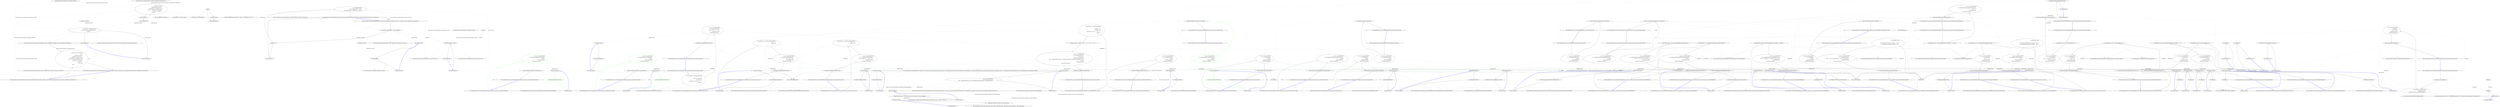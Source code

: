 digraph  {
n36 [label="System.Collections.Generic.IEnumerable<CommandLine.Core.Token>", span=""];
n37 [label="System.Func<string, CommandLine.Infrastructure.Maybe<CommandLine.Core.TypeDescriptor>>", span=""];
n38 [label="CommandLine.Core.Token", span=""];
n39 [label="CommandLine.Core.Token", span=""];
n40 [label="System.Collections.Generic.IEnumerable<CommandLine.Core.Token>", span=""];
n41 [label=nameIndex, span=""];
n0 [label="Entry CommandLine.Core.Sequence.Partition(System.Collections.Generic.IEnumerable<CommandLine.Core.Token>, System.Func<string, CommandLine.Infrastructure.Maybe<CommandLine.Core.TypeDescriptor>>)", span="11-11", cluster="CommandLine.Core.Sequence.Partition(System.Collections.Generic.IEnumerable<CommandLine.Core.Token>, System.Func<string, CommandLine.Infrastructure.Maybe<CommandLine.Core.TypeDescriptor>>)"];
n1 [label="return from tseq in tokens.Pairwise(\r\n                (f, s) =>\r\n                        f.IsName() && s.IsValue()\r\n                            ? typeLookup(f.Text).Return(info =>\r\n                                   info.TargetType == TargetType.Sequence\r\n                                        ? new[] { f }.Concat(tokens.OfSequence(f, info))\r\n                                        : new Token[] { }, new Token[] { })\r\n                            : new Token[] { })\r\n                   from t in tseq\r\n                   select t;", span="15-24", cluster="CommandLine.Core.Sequence.Partition(System.Collections.Generic.IEnumerable<CommandLine.Core.Token>, System.Func<string, CommandLine.Infrastructure.Maybe<CommandLine.Core.TypeDescriptor>>)"];
n5 [label="f.IsName() && s.IsValue()\r\n                            ? typeLookup(f.Text).Return(info =>\r\n                                   info.TargetType == TargetType.Sequence\r\n                                        ? new[] { f }.Concat(tokens.OfSequence(f, info))\r\n                                        : new Token[] { }, new Token[] { })\r\n                            : new Token[] { }", span="17-22", cluster="lambda expression"];
n12 [label="info.TargetType == TargetType.Sequence\r\n                                        ? new[] { f }.Concat(tokens.OfSequence(f, info))\r\n                                        : new Token[] { }", span="19-21", cluster="lambda expression"];
n2 [label="Exit CommandLine.Core.Sequence.Partition(System.Collections.Generic.IEnumerable<CommandLine.Core.Token>, System.Func<string, CommandLine.Infrastructure.Maybe<CommandLine.Core.TypeDescriptor>>)", span="11-11", cluster="CommandLine.Core.Sequence.Partition(System.Collections.Generic.IEnumerable<CommandLine.Core.Token>, System.Func<string, CommandLine.Infrastructure.Maybe<CommandLine.Core.TypeDescriptor>>)"];
n3 [label="Entry System.Collections.Generic.IEnumerable<TSource>.Pairwise<TSource, TResult>(System.Func<TSource, TSource, TResult>)", span="10-10", cluster="System.Collections.Generic.IEnumerable<TSource>.Pairwise<TSource, TResult>(System.Func<TSource, TSource, TResult>)"];
n4 [label="Entry lambda expression", span="16-22", cluster="lambda expression"];
n6 [label="Exit lambda expression", span="16-22", cluster="lambda expression"];
n7 [label="Entry CommandLine.Core.Token.IsName()", span="68-68", cluster="CommandLine.Core.Token.IsName()"];
n8 [label="Entry CommandLine.Core.Token.IsValue()", span="73-73", cluster="CommandLine.Core.Token.IsValue()"];
n9 [label="Entry System.Func<T, TResult>.Invoke(T)", span="0-0", cluster="System.Func<T, TResult>.Invoke(T)"];
n10 [label="Entry CommandLine.Infrastructure.Maybe<T1>.Return<T1, T2>(System.Func<T1, T2>, T2)", span="100-100", cluster="CommandLine.Infrastructure.Maybe<T1>.Return<T1, T2>(System.Func<T1, T2>, T2)"];
n11 [label="Entry lambda expression", span="18-21", cluster="lambda expression"];
n13 [label="Exit lambda expression", span="18-21", cluster="lambda expression"];
n14 [label="Entry System.Collections.Generic.IEnumerable<CommandLine.Core.Token>.OfSequence(CommandLine.Core.Token, CommandLine.Core.TypeDescriptor)", span="27-27", cluster="System.Collections.Generic.IEnumerable<CommandLine.Core.Token>.OfSequence(CommandLine.Core.Token, CommandLine.Core.TypeDescriptor)"];
n15 [label="Entry System.Collections.Generic.IEnumerable<TSource>.Concat<TSource>(System.Collections.Generic.IEnumerable<TSource>)", span="0-0", cluster="System.Collections.Generic.IEnumerable<TSource>.Concat<TSource>(System.Collections.Generic.IEnumerable<TSource>)"];
n16 [label="Entry CommandLine.Core.Sequence.OfSequence(System.Collections.Generic.IEnumerable<CommandLine.Core.Token>, CommandLine.Core.Token, CommandLine.Core.TypeDescriptor)", span="27-27", cluster="CommandLine.Core.Sequence.OfSequence(System.Collections.Generic.IEnumerable<CommandLine.Core.Token>, CommandLine.Core.Token, CommandLine.Core.TypeDescriptor)"];
n17 [label="var nameIndex = tokens.IndexOf(t => t.Equals(nameToken))", span="29-29", cluster="CommandLine.Core.Sequence.OfSequence(System.Collections.Generic.IEnumerable<CommandLine.Core.Token>, CommandLine.Core.Token, CommandLine.Core.TypeDescriptor)"];
n26 [label="t.Equals(nameToken)", span="29-29", cluster="lambda expression"];
n19 [label="return info.MaxItems.Return(\r\n                    n => tokens.Skip(nameIndex + 1).Take(n),\r\n                         tokens.Skip(nameIndex + 1).TakeWhile(v => v.IsValue()));", span="32-34", cluster="CommandLine.Core.Sequence.OfSequence(System.Collections.Generic.IEnumerable<CommandLine.Core.Token>, CommandLine.Core.Token, CommandLine.Core.TypeDescriptor)"];
n30 [label="tokens.Skip(nameIndex + 1).Take(n)", span="33-33", cluster="lambda expression"];
n18 [label="nameIndex >= 0", span="30-30", cluster="CommandLine.Core.Sequence.OfSequence(System.Collections.Generic.IEnumerable<CommandLine.Core.Token>, CommandLine.Core.Token, CommandLine.Core.TypeDescriptor)"];
n22 [label="Entry System.Collections.Generic.IEnumerable<TSource>.IndexOf<TSource>(System.Func<TSource, bool>)", span="36-36", cluster="System.Collections.Generic.IEnumerable<TSource>.IndexOf<TSource>(System.Func<TSource, bool>)"];
n25 [label="Entry lambda expression", span="29-29", cluster="lambda expression"];
n20 [label="return new Token[] { };", span="36-36", cluster="CommandLine.Core.Sequence.OfSequence(System.Collections.Generic.IEnumerable<CommandLine.Core.Token>, CommandLine.Core.Token, CommandLine.Core.TypeDescriptor)"];
n21 [label="Exit CommandLine.Core.Sequence.OfSequence(System.Collections.Generic.IEnumerable<CommandLine.Core.Token>, CommandLine.Core.Token, CommandLine.Core.TypeDescriptor)", span="27-27", cluster="CommandLine.Core.Sequence.OfSequence(System.Collections.Generic.IEnumerable<CommandLine.Core.Token>, CommandLine.Core.Token, CommandLine.Core.TypeDescriptor)"];
n23 [label="Entry System.Collections.Generic.IEnumerable<TSource>.Skip<TSource>(int)", span="0-0", cluster="System.Collections.Generic.IEnumerable<TSource>.Skip<TSource>(int)"];
n24 [label="Entry System.Collections.Generic.IEnumerable<TSource>.TakeWhile<TSource>(System.Func<TSource, bool>)", span="0-0", cluster="System.Collections.Generic.IEnumerable<TSource>.TakeWhile<TSource>(System.Func<TSource, bool>)"];
n29 [label="Entry lambda expression", span="33-33", cluster="lambda expression"];
n33 [label="Entry lambda expression", span="34-34", cluster="lambda expression"];
n27 [label="Exit lambda expression", span="29-29", cluster="lambda expression"];
n28 [label="Entry CommandLine.Core.Token.Equals(CommandLine.Core.Token)", span="55-55", cluster="CommandLine.Core.Token.Equals(CommandLine.Core.Token)"];
n31 [label="Exit lambda expression", span="33-33", cluster="lambda expression"];
n32 [label="Entry System.Collections.Generic.IEnumerable<TSource>.Take<TSource>(int)", span="0-0", cluster="System.Collections.Generic.IEnumerable<TSource>.Take<TSource>(int)"];
n34 [label="v.IsValue()", span="34-34", cluster="lambda expression"];
n35 [label="Exit lambda expression", span="34-34", cluster="lambda expression"];
d119 [label="var result = InstanceBuilder.Build(\r\n                () => new FakeOptionsWithSequenceWithoutRange(),\r\n                arguments,\r\n                StringComparer.Ordinal,\r\n                CultureInfo.InvariantCulture)", span="304-308", cluster="CommandLine.Tests.Unit.Core.InstanceBuilderTests.Parse_sequence_value_without_range_constraints(string[], long[])", color=green, community=0];
d118 [label="Entry CommandLine.Tests.Unit.Core.InstanceBuilderTests.Parse_sequence_value_without_range_constraints(string[], long[])", span="299-299", cluster="CommandLine.Tests.Unit.Core.InstanceBuilderTests.Parse_sequence_value_without_range_constraints(string[], long[])"];
d120 [label="expected.ShouldBeEquivalentTo(result.Value.LongSequence)", span="311-311", cluster="CommandLine.Tests.Unit.Core.InstanceBuilderTests.Parse_sequence_value_without_range_constraints(string[], long[])"];
d9 [label="Entry CommandLine.Core.InstanceBuilder.Build<T>(System.Func<T>, System.Collections.Generic.IEnumerable<string>, System.StringComparer, System.Globalization.CultureInfo)", span="12-12", cluster="CommandLine.Core.InstanceBuilder.Build<T>(System.Func<T>, System.Collections.Generic.IEnumerable<string>, System.StringComparer, System.Globalization.CultureInfo)"];
d122 [label="Entry lambda expression", span="305-305", cluster="lambda expression"];
d123 [label="new FakeOptionsWithSequenceWithoutRange()", span="305-305", cluster="lambda expression", color=green, community=0];
d124 [label="Exit lambda expression", span="305-305", cluster="lambda expression"];
d125 [label="Entry CommandLine.Tests.Fakes.FakeOptionsWithSequenceWithoutRange.FakeOptionsWithSequenceWithoutRange()", span="9-9", cluster="CommandLine.Tests.Fakes.FakeOptionsWithSequenceWithoutRange.FakeOptionsWithSequenceWithoutRange()"];
d127 [label="var result = InstanceBuilder.Build(\r\n                () => new FakeOptionsWithSequenceAndSeparator(),\r\n                arguments,\r\n                StringComparer.Ordinal,\r\n                CultureInfo.InvariantCulture)", span="323-327", cluster="CommandLine.Tests.Unit.Core.InstanceBuilderTests.Parse_long_sequence_with_separator(string[], long[])", color=green, community=0];
d126 [label="Entry CommandLine.Tests.Unit.Core.InstanceBuilderTests.Parse_long_sequence_with_separator(string[], long[])", span="318-318", cluster="CommandLine.Tests.Unit.Core.InstanceBuilderTests.Parse_long_sequence_with_separator(string[], long[])"];
d128 [label="expected.ShouldBeEquivalentTo(result.Value.LongSequence)", span="330-330", cluster="CommandLine.Tests.Unit.Core.InstanceBuilderTests.Parse_long_sequence_with_separator(string[], long[])"];
d130 [label="Entry lambda expression", span="324-324", cluster="lambda expression"];
d131 [label="new FakeOptionsWithSequenceAndSeparator()", span="324-324", cluster="lambda expression", color=green, community=0];
d132 [label="Exit lambda expression", span="324-324", cluster="lambda expression"];
d133 [label="Entry CommandLine.Tests.Fakes.FakeOptionsWithSequenceAndSeparator.FakeOptionsWithSequenceAndSeparator()", span="9-9", cluster="CommandLine.Tests.Fakes.FakeOptionsWithSequenceAndSeparator.FakeOptionsWithSequenceAndSeparator()"];
d135 [label="var result = InstanceBuilder.Build(\r\n                () => new FakeOptionsWithSequenceAndSeparator(),\r\n                arguments,\r\n                StringComparer.Ordinal,\r\n                CultureInfo.InvariantCulture)", span="343-347", cluster="CommandLine.Tests.Unit.Core.InstanceBuilderTests.Parse_string_sequence_with_separator(string[], string[])", color=green, community=0];
d134 [label="Entry CommandLine.Tests.Unit.Core.InstanceBuilderTests.Parse_string_sequence_with_separator(string[], string[])", span="338-338", cluster="CommandLine.Tests.Unit.Core.InstanceBuilderTests.Parse_string_sequence_with_separator(string[], string[])"];
d136 [label="expected.ShouldBeEquivalentTo(result.Value.StringSequence)", span="350-350", cluster="CommandLine.Tests.Unit.Core.InstanceBuilderTests.Parse_string_sequence_with_separator(string[], string[])"];
d138 [label="Entry lambda expression", span="344-344", cluster="lambda expression"];
d139 [label="new FakeOptionsWithSequenceAndSeparator()", span="344-344", cluster="lambda expression", color=green, community=0];
d140 [label="Exit lambda expression", span="344-344", cluster="lambda expression"];
d121 [label="Exit CommandLine.Tests.Unit.Core.InstanceBuilderTests.Parse_sequence_value_without_range_constraints(string[], long[])", span="299-299", cluster="CommandLine.Tests.Unit.Core.InstanceBuilderTests.Parse_sequence_value_without_range_constraints(string[], long[])"];
d104 [label="Entry Unk.ShouldBeEquivalentTo", span="", cluster="Unk.ShouldBeEquivalentTo"];
d3 [label="var result = InstanceBuilder.Build(\r\n                () => fakeOptions,\r\n                new[] { ''--help'' },\r\n                StringComparer.Ordinal,\r\n                CultureInfo.InvariantCulture)", span="24-28", cluster="CommandLine.Tests.Unit.Core.InstanceBuilderTests.Explicit_help_request_generates_help_requested_error()"];
d16 [label="var result = InstanceBuilder.Build(\r\n                () => new FakeOptions(),\r\n                arguments,\r\n                StringComparer.Ordinal,\r\n                CultureInfo.InvariantCulture)", span="45-49", cluster="CommandLine.Tests.Unit.Core.InstanceBuilderTests.Parse_negative_long_value(string[], long)"];
d24 [label="var result = InstanceBuilder.Build(\r\n                () => new FakeOptionsWithDouble(),\r\n                arguments,\r\n                StringComparer.Ordinal,\r\n                CultureInfo.InvariantCulture)", span="68-72", cluster="CommandLine.Tests.Unit.Core.InstanceBuilderTests.Parse_double_value(string[], double)"];
d32 [label="var result = InstanceBuilder.Build(\r\n                () => new FakeOptionsWithSequence(),\r\n                arguments,\r\n                StringComparer.Ordinal,\r\n                CultureInfo.InvariantCulture)", span="92-96", cluster="CommandLine.Tests.Unit.Core.InstanceBuilderTests.Parse_int_sequence(string[], int[])"];
d41 [label="var result = InstanceBuilder.Build(\r\n                () => new FakeOptions(),\r\n                arguments,\r\n                StringComparer.Ordinal,\r\n                CultureInfo.InvariantCulture)", span="114-118", cluster="CommandLine.Tests.Unit.Core.InstanceBuilderTests.Parse_int_sequence_with_range(string[], int[])"];
d48 [label="var result = InstanceBuilder.Build(\r\n                () => new FakeOptionsWithSequenceAndOnlyMinConstraint(),\r\n                arguments,\r\n                StringComparer.Ordinal,\r\n                CultureInfo.InvariantCulture)", span="137-141", cluster="CommandLine.Tests.Unit.Core.InstanceBuilderTests.Parse_string_sequence_with_only_min_constraint(string[], string[])"];
d56 [label="var result = InstanceBuilder.Build(\r\n                () => new FakeOptionsWithSequenceAndOnlyMaxConstraint(),\r\n                arguments,\r\n                StringComparer.Ordinal,\r\n                CultureInfo.InvariantCulture)", span="159-163", cluster="CommandLine.Tests.Unit.Core.InstanceBuilderTests.Parse_string_sequence_with_only_max_constraint(string[], string[])"];
d65 [label="var result = InstanceBuilder.Build(\r\n                () => new FakeOptionsWithSequenceAndOnlyMinConstraint(),\r\n                new[] { ''-s'' },\r\n                StringComparer.Ordinal,\r\n                CultureInfo.InvariantCulture)", span="178-182", cluster="CommandLine.Tests.Unit.Core.InstanceBuilderTests.Breaking_min_constraint_in_string_sequence_gererates_MissingValueOptionError()"];
d75 [label="var result = InstanceBuilder.Build(\r\n                () => new FakeOptionsWithSequenceAndOnlyMinConstraintAsValue(),\r\n                new string[] { },\r\n                StringComparer.Ordinal,\r\n                CultureInfo.InvariantCulture)", span="197-201", cluster="CommandLine.Tests.Unit.Core.InstanceBuilderTests.Breaking_min_constraint_in_string_sequence_as_value_gererates_SequenceOutOfRangeError()"];
d85 [label="var result = InstanceBuilder.Build(\r\n                () => new FakeOptionsWithSequenceAndOnlyMaxConstraint(),\r\n                new[] { ''--string-seq=one'', ''two'', ''three'', ''this-is-too-much'' },\r\n                StringComparer.Ordinal,\r\n                CultureInfo.InvariantCulture)", span="217-221", cluster="CommandLine.Tests.Unit.Core.InstanceBuilderTests.Breaking_max_constraint_in_string_sequence_gererates_SequenceOutOfRangeError()"];
d93 [label="var result = InstanceBuilder.Build(\r\n                () => new FakeOptionsWithSequenceAndOnlyMaxConstraintAsValue(),\r\n                new[] { ''one'', ''two'', ''three'', ''this-is-too-much'' },\r\n                StringComparer.Ordinal,\r\n                CultureInfo.InvariantCulture)", span="236-240", cluster="CommandLine.Tests.Unit.Core.InstanceBuilderTests.Breaking_max_constraint_in_string_sequence_as_value_gererates_SequenceOutOfRangeError()"];
d101 [label="var result = InstanceBuilder.Build(\r\n                () => new FakeOptionsWithEnum(),\r\n                arguments,\r\n                StringComparer.Ordinal,\r\n                CultureInfo.InvariantCulture)", span="260-264", cluster="CommandLine.Tests.Unit.Core.InstanceBuilderTests.Parse_enum_value(string[], CommandLine.Tests.Fakes.Colors)"];
d111 [label="var result = InstanceBuilder.Build(\r\n                () => new FakeOptionsWithValues(),\r\n                new[] { ''10'', ''a'', ''b'', ''c'', ''20'' },\r\n                StringComparer.Ordinal,\r\n                CultureInfo.InvariantCulture)", span="285-289", cluster="CommandLine.Tests.Unit.Core.InstanceBuilderTests.Parse_values_partitioned_between_sequence_and_scalar()"];
d165 [label="var result = InstanceBuilder.Build(\r\n                () => new FakeOptionsWithSets(),\r\n                new[] { ''--weburl'', ''http://mywebsite.org/'', ''--ftpurl'', ''fpt://ftpsite.org/'' },\r\n                StringComparer.Ordinal,\r\n                CultureInfo.InvariantCulture)", span="398-402", cluster="CommandLine.Tests.Unit.Core.InstanceBuilderTests.Parse_option_from_different_sets_gererates_MutuallyExclusiveSetError()"];
d175 [label="var result = InstanceBuilder.Build(\r\n                () => new FakeOptionWithRequiredAndSet(),\r\n                new[] { ''--ftpurl'', ''str1''},\r\n                StringComparer.Ordinal,\r\n                CultureInfo.InvariantCulture)", span="418-422", cluster="CommandLine.Tests.Unit.Core.InstanceBuilderTests.Two_required_options_at_the_same_set_and_one_is_true()"];
d184 [label="var result = InstanceBuilder.Build(\r\n                () => new FakeOptionWithRequiredAndSet(),\r\n                new[] { ''--ftpurl'', ''str1'', ''--weburl'', ''str2'' },\r\n                StringComparer.Ordinal,\r\n                CultureInfo.InvariantCulture)", span="438-442", cluster="CommandLine.Tests.Unit.Core.InstanceBuilderTests.Two_required_options_at_the_same_set_and_both_are_true()"];
d192 [label="var result = InstanceBuilder.Build(\r\n                () => new FakeOptionWithRequiredAndSet(),\r\n                new[] {''''},\r\n                StringComparer.Ordinal,\r\n                CultureInfo.InvariantCulture)", span="458-462", cluster="CommandLine.Tests.Unit.Core.InstanceBuilderTests.Two_required_options_at_the_same_set_and_none_are_true()"];
d201 [label="var result = InstanceBuilder.Build(\r\n                () => new FakeOptionWithRequired(),\r\n                new string[] { },\r\n                StringComparer.Ordinal,\r\n                CultureInfo.InvariantCulture)", span="476-480", cluster="CommandLine.Tests.Unit.Core.InstanceBuilderTests.Omitting_required_option_gererates_MissingRequiredOptionError()"];
d210 [label="var result = InstanceBuilder.Build(\r\n                () => new FakeOptions(),\r\n                new [] { ''-i'', ''10'' },\r\n                StringComparer.Ordinal,\r\n                CultureInfo.InvariantCulture)", span="495-499", cluster="CommandLine.Tests.Unit.Core.InstanceBuilderTests.Wrong_range_in_sequence_gererates_SequenceOutOfRangeError()"];
d218 [label="var result = InstanceBuilder.Build(\r\n                () => new FakeOptions(),\r\n                new[] { ''--stringvalue'', ''abc'', ''--xyz'' },\r\n                StringComparer.Ordinal,\r\n                CultureInfo.InvariantCulture)", span="514-518", cluster="CommandLine.Tests.Unit.Core.InstanceBuilderTests.Parse_unknown_long_option_gererates_UnknownOptionError()"];
d227 [label="var result = InstanceBuilder.Build(\r\n                () => new FakeOptions(),\r\n                new[] { ''-z'', ''-x'' },\r\n                StringComparer.Ordinal,\r\n                CultureInfo.InvariantCulture)", span="533-537", cluster="CommandLine.Tests.Unit.Core.InstanceBuilderTests.Parse_unknown_short_option_gererates_UnknownOptionError()"];
d235 [label="var result = InstanceBuilder.Build(\r\n                () => new FakeOptions(),\r\n                new[] { ''-zx'' },\r\n                StringComparer.Ordinal,\r\n                CultureInfo.InvariantCulture)", span="552-556", cluster="CommandLine.Tests.Unit.Core.InstanceBuilderTests.Parse_unknown_short_option_in_option_group_gererates_UnknownOptionError()"];
d242 [label="var result = InstanceBuilder.Build(\r\n                () => new FakeOptions(),\r\n                arguments,\r\n                StringComparer.Ordinal,\r\n                CultureInfo.InvariantCulture)", span="572-576", cluster="CommandLine.Tests.Unit.Core.InstanceBuilderTests.Omitting_names_assumes_identifier_as_long_name(string[], string)"];
d129 [label="Exit CommandLine.Tests.Unit.Core.InstanceBuilderTests.Parse_long_sequence_with_separator(string[], long[])", span="318-318", cluster="CommandLine.Tests.Unit.Core.InstanceBuilderTests.Parse_long_sequence_with_separator(string[], long[])"];
d137 [label="Exit CommandLine.Tests.Unit.Core.InstanceBuilderTests.Parse_string_sequence_with_separator(string[], string[])", span="338-338", cluster="CommandLine.Tests.Unit.Core.InstanceBuilderTests.Parse_string_sequence_with_separator(string[], string[])"];
d102 [label="expected.ShouldBeEquivalentTo(result.Value.Colors)", span="267-267", cluster="CommandLine.Tests.Unit.Core.InstanceBuilderTests.Parse_enum_value(string[], CommandLine.Tests.Fakes.Colors)"];
d112 [label="expectedResult.ShouldBeEquivalentTo(result.Value)", span="292-292", cluster="CommandLine.Tests.Unit.Core.InstanceBuilderTests.Parse_values_partitioned_between_sequence_and_scalar()"];
d145 [label="expectedResult.ShouldBeEquivalentTo(result.Value)", span="382-382", cluster="CommandLine.Tests.Unit.Core.InstanceBuilderTests.Double_dash_force_subsequent_arguments_as_values()"];
d176 [label="expectedResult.ShouldBeEquivalentTo(result.Value)", span="425-425", cluster="CommandLine.Tests.Unit.Core.InstanceBuilderTests.Two_required_options_at_the_same_set_and_one_is_true()"];
d185 [label="expectedResult.ShouldBeEquivalentTo(result.Value)", span="445-445", cluster="CommandLine.Tests.Unit.Core.InstanceBuilderTests.Two_required_options_at_the_same_set_and_both_are_true()"];
d1 [label="var fakeOptions = new FakeOptions()", span="18-18", cluster="CommandLine.Tests.Unit.Core.InstanceBuilderTests.Explicit_help_request_generates_help_requested_error()"];
d2 [label="var expectedResult = ParserResult.Create(\r\n                ParserResultType.Options,\r\n                fakeOptions, new Error[] { new HelpRequestedError() })", span="19-21", cluster="CommandLine.Tests.Unit.Core.InstanceBuilderTests.Explicit_help_request_generates_help_requested_error()"];
d4 [label="Assert.True(expectedResult.Equals(result))", span="31-31", cluster="CommandLine.Tests.Unit.Core.InstanceBuilderTests.Explicit_help_request_generates_help_requested_error()"];
d12 [label="Entry lambda expression", span="25-25", cluster="lambda expression"];
d15 [label="Entry CommandLine.Tests.Unit.Core.InstanceBuilderTests.Parse_negative_long_value(string[], long)", span="40-40", cluster="CommandLine.Tests.Unit.Core.InstanceBuilderTests.Parse_negative_long_value(string[], long)"];
d17 [label="Assert.Equal(expected, result.Value.LongValue)", span="52-52", cluster="CommandLine.Tests.Unit.Core.InstanceBuilderTests.Parse_negative_long_value(string[], long)"];
d20 [label="Entry lambda expression", span="46-46", cluster="lambda expression"];
d23 [label="Entry CommandLine.Tests.Unit.Core.InstanceBuilderTests.Parse_double_value(string[], double)", span="63-63", cluster="CommandLine.Tests.Unit.Core.InstanceBuilderTests.Parse_double_value(string[], double)"];
d25 [label="Assert.Equal(expected, result.Value.DoubleValue)", span="75-75", cluster="CommandLine.Tests.Unit.Core.InstanceBuilderTests.Parse_double_value(string[], double)"];
d27 [label="Entry lambda expression", span="69-69", cluster="lambda expression"];
d31 [label="Entry CommandLine.Tests.Unit.Core.InstanceBuilderTests.Parse_int_sequence(string[], int[])", span="87-87", cluster="CommandLine.Tests.Unit.Core.InstanceBuilderTests.Parse_int_sequence(string[], int[])"];
d33 [label="Assert.True(expected.SequenceEqual(result.Value.IntSequence))", span="99-99", cluster="CommandLine.Tests.Unit.Core.InstanceBuilderTests.Parse_int_sequence(string[], int[])"];
d36 [label="Entry lambda expression", span="93-93", cluster="lambda expression"];
d40 [label="Entry CommandLine.Tests.Unit.Core.InstanceBuilderTests.Parse_int_sequence_with_range(string[], int[])", span="109-109", cluster="CommandLine.Tests.Unit.Core.InstanceBuilderTests.Parse_int_sequence_with_range(string[], int[])"];
d42 [label="Assert.True(expected.SequenceEqual(result.Value.IntSequence))", span="121-121", cluster="CommandLine.Tests.Unit.Core.InstanceBuilderTests.Parse_int_sequence_with_range(string[], int[])"];
d44 [label="Entry lambda expression", span="115-115", cluster="lambda expression"];
d47 [label="Entry CommandLine.Tests.Unit.Core.InstanceBuilderTests.Parse_string_sequence_with_only_min_constraint(string[], string[])", span="132-132", cluster="CommandLine.Tests.Unit.Core.InstanceBuilderTests.Parse_string_sequence_with_only_min_constraint(string[], string[])"];
d49 [label="Assert.True(expected.SequenceEqual(result.Value.StringSequence))", span="144-144", cluster="CommandLine.Tests.Unit.Core.InstanceBuilderTests.Parse_string_sequence_with_only_min_constraint(string[], string[])"];
d51 [label="Entry lambda expression", span="138-138", cluster="lambda expression"];
d55 [label="Entry CommandLine.Tests.Unit.Core.InstanceBuilderTests.Parse_string_sequence_with_only_max_constraint(string[], string[])", span="154-154", cluster="CommandLine.Tests.Unit.Core.InstanceBuilderTests.Parse_string_sequence_with_only_max_constraint(string[], string[])"];
d57 [label="Assert.True(expected.SequenceEqual(result.Value.StringSequence))", span="166-166", cluster="CommandLine.Tests.Unit.Core.InstanceBuilderTests.Parse_string_sequence_with_only_max_constraint(string[], string[])"];
d59 [label="Entry lambda expression", span="160-160", cluster="lambda expression"];
d64 [label="var expectedResult = new[] { new MissingValueOptionError(new NameInfo(''s'', ''string-seq'')) }", span="175-175", cluster="CommandLine.Tests.Unit.Core.InstanceBuilderTests.Breaking_min_constraint_in_string_sequence_gererates_MissingValueOptionError()"];
d66 [label="Assert.True(expectedResult.SequenceEqual(result.Errors))", span="185-185", cluster="CommandLine.Tests.Unit.Core.InstanceBuilderTests.Breaking_min_constraint_in_string_sequence_gererates_MissingValueOptionError()"];
d70 [label="Entry lambda expression", span="179-179", cluster="lambda expression"];
d74 [label="var expectedResult = new[] { new SequenceOutOfRangeError(NameInfo.EmptyName) }", span="194-194", cluster="CommandLine.Tests.Unit.Core.InstanceBuilderTests.Breaking_min_constraint_in_string_sequence_as_value_gererates_SequenceOutOfRangeError()"];
d76 [label="Assert.True(expectedResult.SequenceEqual(result.Errors))", span="204-204", cluster="CommandLine.Tests.Unit.Core.InstanceBuilderTests.Breaking_min_constraint_in_string_sequence_as_value_gererates_SequenceOutOfRangeError()"];
d79 [label="Entry lambda expression", span="198-198", cluster="lambda expression"];
d84 [label="var expectedResult = new[] { new SequenceOutOfRangeError(new NameInfo(''s'', ''string-seq'')) }", span="214-214", cluster="CommandLine.Tests.Unit.Core.InstanceBuilderTests.Breaking_max_constraint_in_string_sequence_gererates_SequenceOutOfRangeError()"];
d86 [label="Assert.True(expectedResult.SequenceEqual(result.Errors))", span="224-224", cluster="CommandLine.Tests.Unit.Core.InstanceBuilderTests.Breaking_max_constraint_in_string_sequence_gererates_SequenceOutOfRangeError()"];
d88 [label="Entry lambda expression", span="218-218", cluster="lambda expression"];
d92 [label="var expectedResult = new[] { new SequenceOutOfRangeError(NameInfo.EmptyName) }", span="233-233", cluster="CommandLine.Tests.Unit.Core.InstanceBuilderTests.Breaking_max_constraint_in_string_sequence_as_value_gererates_SequenceOutOfRangeError()"];
d94 [label="Assert.True(expectedResult.SequenceEqual(result.Errors))", span="243-243", cluster="CommandLine.Tests.Unit.Core.InstanceBuilderTests.Breaking_max_constraint_in_string_sequence_as_value_gererates_SequenceOutOfRangeError()"];
d96 [label="Entry lambda expression", span="237-237", cluster="lambda expression"];
d100 [label="Entry CommandLine.Tests.Unit.Core.InstanceBuilderTests.Parse_enum_value(string[], CommandLine.Tests.Fakes.Colors)", span="255-255", cluster="CommandLine.Tests.Unit.Core.InstanceBuilderTests.Parse_enum_value(string[], CommandLine.Tests.Fakes.Colors)"];
d105 [label="Entry lambda expression", span="261-261", cluster="lambda expression"];
d110 [label="var expectedResult = new FakeOptionsWithValues\r\n                {\r\n                    StringValue = string.Empty,\r\n                    LongValue = 10L,\r\n                    StringSequence = new[] { ''a'', ''b'', ''c'' },\r\n                    IntValue = 20\r\n                }", span="276-282", cluster="CommandLine.Tests.Unit.Core.InstanceBuilderTests.Parse_values_partitioned_between_sequence_and_scalar()"];
d115 [label="Entry lambda expression", span="286-286", cluster="lambda expression"];
d164 [label="var expectedResult = new[]\r\n                {\r\n                    new MutuallyExclusiveSetError(new NameInfo('''', ''weburl'')),\r\n                    new MutuallyExclusiveSetError(new NameInfo('''', ''ftpurl''))\r\n                }", span="391-395", cluster="CommandLine.Tests.Unit.Core.InstanceBuilderTests.Parse_option_from_different_sets_gererates_MutuallyExclusiveSetError()"];
d166 [label="Assert.True(expectedResult.SequenceEqual(result.Errors))", span="405-405", cluster="CommandLine.Tests.Unit.Core.InstanceBuilderTests.Parse_option_from_different_sets_gererates_MutuallyExclusiveSetError()"];
d169 [label="Entry lambda expression", span="399-399", cluster="lambda expression"];
d174 [label="var expectedResult = new FakeOptionWithRequiredAndSet {\r\n                FtpUrl = ''str1'',\r\n                WebUrl = null\r\n            }", span="413-416", cluster="CommandLine.Tests.Unit.Core.InstanceBuilderTests.Two_required_options_at_the_same_set_and_one_is_true()"];
d179 [label="Entry lambda expression", span="419-419", cluster="lambda expression"];
d183 [label="var expectedResult = new FakeOptionWithRequiredAndSet {\r\n                FtpUrl = ''str1'',\r\n                WebUrl = ''str2''\r\n            }", span="433-436", cluster="CommandLine.Tests.Unit.Core.InstanceBuilderTests.Two_required_options_at_the_same_set_and_both_are_true()"];
d187 [label="Entry lambda expression", span="439-439", cluster="lambda expression"];
d191 [label="var expectedResult = new[]\r\n            {\r\n                new MissingRequiredOptionError(new NameInfo('''', ''ftpurl'')),\r\n                new MissingRequiredOptionError(new NameInfo('''', ''weburl''))\r\n            }", span="452-456", cluster="CommandLine.Tests.Unit.Core.InstanceBuilderTests.Two_required_options_at_the_same_set_and_none_are_true()"];
d193 [label="Assert.True(expectedResult.SequenceEqual(result.Errors))", span="465-465", cluster="CommandLine.Tests.Unit.Core.InstanceBuilderTests.Two_required_options_at_the_same_set_and_none_are_true()"];
d196 [label="Entry lambda expression", span="459-459", cluster="lambda expression"];
d200 [label="var expectedResult = new[] { new MissingRequiredOptionError(new NameInfo('''', ''str'')) }", span="473-473", cluster="CommandLine.Tests.Unit.Core.InstanceBuilderTests.Omitting_required_option_gererates_MissingRequiredOptionError()"];
d202 [label="Assert.True(expectedResult.SequenceEqual(result.Errors))", span="483-483", cluster="CommandLine.Tests.Unit.Core.InstanceBuilderTests.Omitting_required_option_gererates_MissingRequiredOptionError()"];
d204 [label="Entry lambda expression", span="477-477", cluster="lambda expression"];
d209 [label="var expectedResult = new[] { new SequenceOutOfRangeError(new NameInfo(''i'', '''')) }", span="492-492", cluster="CommandLine.Tests.Unit.Core.InstanceBuilderTests.Wrong_range_in_sequence_gererates_SequenceOutOfRangeError()"];
d211 [label="Assert.True(expectedResult.SequenceEqual(result.Errors))", span="502-502", cluster="CommandLine.Tests.Unit.Core.InstanceBuilderTests.Wrong_range_in_sequence_gererates_SequenceOutOfRangeError()"];
d213 [label="Entry lambda expression", span="496-496", cluster="lambda expression"];
d217 [label="var expectedResult = new[] { new UnknownOptionError(''xyz'') }", span="511-511", cluster="CommandLine.Tests.Unit.Core.InstanceBuilderTests.Parse_unknown_long_option_gererates_UnknownOptionError()"];
d219 [label="Assert.True(expectedResult.SequenceEqual(result.Errors))", span="521-521", cluster="CommandLine.Tests.Unit.Core.InstanceBuilderTests.Parse_unknown_long_option_gererates_UnknownOptionError()"];
d222 [label="Entry lambda expression", span="515-515", cluster="lambda expression"];
d226 [label="var expectedResult = new[] { new UnknownOptionError(''z'') }", span="530-530", cluster="CommandLine.Tests.Unit.Core.InstanceBuilderTests.Parse_unknown_short_option_gererates_UnknownOptionError()"];
d228 [label="Assert.True(expectedResult.SequenceEqual(result.Errors))", span="540-540", cluster="CommandLine.Tests.Unit.Core.InstanceBuilderTests.Parse_unknown_short_option_gererates_UnknownOptionError()"];
d230 [label="Entry lambda expression", span="534-534", cluster="lambda expression"];
d234 [label="var expectedResult = new[] { new UnknownOptionError(''z'') }", span="549-549", cluster="CommandLine.Tests.Unit.Core.InstanceBuilderTests.Parse_unknown_short_option_in_option_group_gererates_UnknownOptionError()"];
d236 [label="Assert.True(expectedResult.SequenceEqual(result.Errors))", span="559-559", cluster="CommandLine.Tests.Unit.Core.InstanceBuilderTests.Parse_unknown_short_option_in_option_group_gererates_UnknownOptionError()"];
d238 [label="Entry lambda expression", span="553-553", cluster="lambda expression"];
d241 [label="Entry CommandLine.Tests.Unit.Core.InstanceBuilderTests.Omitting_names_assumes_identifier_as_long_name(string[], string)", span="567-567", cluster="CommandLine.Tests.Unit.Core.InstanceBuilderTests.Omitting_names_assumes_identifier_as_long_name(string[], string)"];
d243 [label="Assert.True(expected.Equals(result.Value.StringValue))", span="579-579", cluster="CommandLine.Tests.Unit.Core.InstanceBuilderTests.Omitting_names_assumes_identifier_as_long_name(string[], string)"];
d246 [label="Entry lambda expression", span="573-573", cluster="lambda expression"];
d103 [label="Exit CommandLine.Tests.Unit.Core.InstanceBuilderTests.Parse_enum_value(string[], CommandLine.Tests.Fakes.Colors)", span="255-255", cluster="CommandLine.Tests.Unit.Core.InstanceBuilderTests.Parse_enum_value(string[], CommandLine.Tests.Fakes.Colors)"];
d113 [label="Exit CommandLine.Tests.Unit.Core.InstanceBuilderTests.Parse_values_partitioned_between_sequence_and_scalar()", span="273-273", cluster="CommandLine.Tests.Unit.Core.InstanceBuilderTests.Parse_values_partitioned_between_sequence_and_scalar()"];
d142 [label="var expectedResult = new FakeOptionsWithValues\r\n                {\r\n                    StringValue = ''str1'',\r\n                    LongValue = 10L,\r\n                    StringSequence = new[] { ''-a'', ''--bee'', ''-c'' },\r\n                    IntValue = 20\r\n                }", span="362-368", cluster="CommandLine.Tests.Unit.Core.InstanceBuilderTests.Double_dash_force_subsequent_arguments_as_values()"];
d144 [label="var result = InstanceBuilder.Build(\r\n                () => new FakeOptionsWithValues(),\r\n                (a, optionSpecs) =>\r\n                    Tokenizer.PreprocessDashDash(a,\r\n                        args => Tokenizer.Tokenize(args, name => NameLookup.Contains(name, optionSpecs, StringComparer.Ordinal))),\r\n                arguments,\r\n                StringComparer.Ordinal,\r\n                CultureInfo.InvariantCulture)", span="372-379", cluster="CommandLine.Tests.Unit.Core.InstanceBuilderTests.Double_dash_force_subsequent_arguments_as_values()"];
d146 [label="Exit CommandLine.Tests.Unit.Core.InstanceBuilderTests.Double_dash_force_subsequent_arguments_as_values()", span="359-359", cluster="CommandLine.Tests.Unit.Core.InstanceBuilderTests.Double_dash_force_subsequent_arguments_as_values()"];
d177 [label="Exit CommandLine.Tests.Unit.Core.InstanceBuilderTests.Two_required_options_at_the_same_set_and_one_is_true()", span="411-411", cluster="CommandLine.Tests.Unit.Core.InstanceBuilderTests.Two_required_options_at_the_same_set_and_one_is_true()"];
d186 [label="Exit CommandLine.Tests.Unit.Core.InstanceBuilderTests.Two_required_options_at_the_same_set_and_both_are_true()", span="431-431", cluster="CommandLine.Tests.Unit.Core.InstanceBuilderTests.Two_required_options_at_the_same_set_and_both_are_true()"];
d0 [label="Entry CommandLine.Tests.Unit.Core.InstanceBuilderTests.Explicit_help_request_generates_help_requested_error()", span="15-15", cluster="CommandLine.Tests.Unit.Core.InstanceBuilderTests.Explicit_help_request_generates_help_requested_error()"];
d6 [label="Entry CommandLine.Tests.Fakes.FakeOptions.FakeOptions()", span="6-6", cluster="CommandLine.Tests.Fakes.FakeOptions.FakeOptions()"];
d13 [label=fakeOptions, span="25-25", cluster="lambda expression"];
d7 [label="Entry CommandLine.HelpRequestedError.HelpRequestedError()", span="338-338", cluster="CommandLine.HelpRequestedError.HelpRequestedError()"];
d8 [label="Entry CommandLine.ParserResult.Create<T>(CommandLine.ParserResultType, T, System.Collections.Generic.IEnumerable<CommandLine.Error>)", span="103-103", cluster="CommandLine.ParserResult.Create<T>(CommandLine.ParserResultType, T, System.Collections.Generic.IEnumerable<CommandLine.Error>)"];
d5 [label="Exit CommandLine.Tests.Unit.Core.InstanceBuilderTests.Explicit_help_request_generates_help_requested_error()", span="15-15", cluster="CommandLine.Tests.Unit.Core.InstanceBuilderTests.Explicit_help_request_generates_help_requested_error()"];
d10 [label="Entry CommandLine.ParserResult<T>.Equals(CommandLine.ParserResult<T>)", span="90-90", cluster="CommandLine.ParserResult<T>.Equals(CommandLine.ParserResult<T>)"];
d11 [label="Entry Unk.True", span="", cluster="Unk.True"];
d14 [label="Exit lambda expression", span="25-25", cluster="lambda expression"];
d18 [label="Exit CommandLine.Tests.Unit.Core.InstanceBuilderTests.Parse_negative_long_value(string[], long)", span="40-40", cluster="CommandLine.Tests.Unit.Core.InstanceBuilderTests.Parse_negative_long_value(string[], long)"];
d19 [label="Entry Unk.Equal", span="", cluster="Unk.Equal"];
d22 [label="Exit lambda expression", span="46-46", cluster="lambda expression"];
d21 [label="new FakeOptions()", span="46-46", cluster="lambda expression"];
d26 [label="Exit CommandLine.Tests.Unit.Core.InstanceBuilderTests.Parse_double_value(string[], double)", span="63-63", cluster="CommandLine.Tests.Unit.Core.InstanceBuilderTests.Parse_double_value(string[], double)"];
d29 [label="Exit lambda expression", span="69-69", cluster="lambda expression"];
d28 [label="new FakeOptionsWithDouble()", span="69-69", cluster="lambda expression"];
d34 [label="Exit CommandLine.Tests.Unit.Core.InstanceBuilderTests.Parse_int_sequence(string[], int[])", span="87-87", cluster="CommandLine.Tests.Unit.Core.InstanceBuilderTests.Parse_int_sequence(string[], int[])"];
d35 [label="Entry Unk.SequenceEqual", span="", cluster="Unk.SequenceEqual"];
d38 [label="Exit lambda expression", span="93-93", cluster="lambda expression"];
d37 [label="new FakeOptionsWithSequence()", span="93-93", cluster="lambda expression"];
d43 [label="Exit CommandLine.Tests.Unit.Core.InstanceBuilderTests.Parse_int_sequence_with_range(string[], int[])", span="109-109", cluster="CommandLine.Tests.Unit.Core.InstanceBuilderTests.Parse_int_sequence_with_range(string[], int[])"];
d46 [label="Exit lambda expression", span="115-115", cluster="lambda expression"];
d45 [label="new FakeOptions()", span="115-115", cluster="lambda expression"];
d50 [label="Exit CommandLine.Tests.Unit.Core.InstanceBuilderTests.Parse_string_sequence_with_only_min_constraint(string[], string[])", span="132-132", cluster="CommandLine.Tests.Unit.Core.InstanceBuilderTests.Parse_string_sequence_with_only_min_constraint(string[], string[])"];
d53 [label="Exit lambda expression", span="138-138", cluster="lambda expression"];
d52 [label="new FakeOptionsWithSequenceAndOnlyMinConstraint()", span="138-138", cluster="lambda expression"];
d58 [label="Exit CommandLine.Tests.Unit.Core.InstanceBuilderTests.Parse_string_sequence_with_only_max_constraint(string[], string[])", span="154-154", cluster="CommandLine.Tests.Unit.Core.InstanceBuilderTests.Parse_string_sequence_with_only_max_constraint(string[], string[])"];
d61 [label="Exit lambda expression", span="160-160", cluster="lambda expression"];
d60 [label="new FakeOptionsWithSequenceAndOnlyMaxConstraint()", span="160-160", cluster="lambda expression"];
d63 [label="Entry CommandLine.Tests.Unit.Core.InstanceBuilderTests.Breaking_min_constraint_in_string_sequence_gererates_MissingValueOptionError()", span="172-172", cluster="CommandLine.Tests.Unit.Core.InstanceBuilderTests.Breaking_min_constraint_in_string_sequence_gererates_MissingValueOptionError()"];
d68 [label="Entry CommandLine.MissingValueOptionError.MissingValueOptionError(CommandLine.NameInfo)", span="261-261", cluster="CommandLine.MissingValueOptionError.MissingValueOptionError(CommandLine.NameInfo)"];
d69 [label="Entry CommandLine.NameInfo.NameInfo(string, string)", span="20-20", cluster="CommandLine.NameInfo.NameInfo(string, string)"];
d67 [label="Exit CommandLine.Tests.Unit.Core.InstanceBuilderTests.Breaking_min_constraint_in_string_sequence_gererates_MissingValueOptionError()", span="172-172", cluster="CommandLine.Tests.Unit.Core.InstanceBuilderTests.Breaking_min_constraint_in_string_sequence_gererates_MissingValueOptionError()"];
d72 [label="Exit lambda expression", span="179-179", cluster="lambda expression"];
d71 [label="new FakeOptionsWithSequenceAndOnlyMinConstraint()", span="179-179", cluster="lambda expression"];
d73 [label="Entry CommandLine.Tests.Unit.Core.InstanceBuilderTests.Breaking_min_constraint_in_string_sequence_as_value_gererates_SequenceOutOfRangeError()", span="191-191", cluster="CommandLine.Tests.Unit.Core.InstanceBuilderTests.Breaking_min_constraint_in_string_sequence_as_value_gererates_SequenceOutOfRangeError()"];
d78 [label="Entry CommandLine.SequenceOutOfRangeError.SequenceOutOfRangeError(CommandLine.NameInfo)", span="316-316", cluster="CommandLine.SequenceOutOfRangeError.SequenceOutOfRangeError(CommandLine.NameInfo)"];
d77 [label="Exit CommandLine.Tests.Unit.Core.InstanceBuilderTests.Breaking_min_constraint_in_string_sequence_as_value_gererates_SequenceOutOfRangeError()", span="191-191", cluster="CommandLine.Tests.Unit.Core.InstanceBuilderTests.Breaking_min_constraint_in_string_sequence_as_value_gererates_SequenceOutOfRangeError()"];
d81 [label="Exit lambda expression", span="198-198", cluster="lambda expression"];
d80 [label="new FakeOptionsWithSequenceAndOnlyMinConstraintAsValue()", span="198-198", cluster="lambda expression"];
d83 [label="Entry CommandLine.Tests.Unit.Core.InstanceBuilderTests.Breaking_max_constraint_in_string_sequence_gererates_SequenceOutOfRangeError()", span="211-211", cluster="CommandLine.Tests.Unit.Core.InstanceBuilderTests.Breaking_max_constraint_in_string_sequence_gererates_SequenceOutOfRangeError()"];
d87 [label="Exit CommandLine.Tests.Unit.Core.InstanceBuilderTests.Breaking_max_constraint_in_string_sequence_gererates_SequenceOutOfRangeError()", span="211-211", cluster="CommandLine.Tests.Unit.Core.InstanceBuilderTests.Breaking_max_constraint_in_string_sequence_gererates_SequenceOutOfRangeError()"];
d90 [label="Exit lambda expression", span="218-218", cluster="lambda expression"];
d89 [label="new FakeOptionsWithSequenceAndOnlyMaxConstraint()", span="218-218", cluster="lambda expression"];
d91 [label="Entry CommandLine.Tests.Unit.Core.InstanceBuilderTests.Breaking_max_constraint_in_string_sequence_as_value_gererates_SequenceOutOfRangeError()", span="230-230", cluster="CommandLine.Tests.Unit.Core.InstanceBuilderTests.Breaking_max_constraint_in_string_sequence_as_value_gererates_SequenceOutOfRangeError()"];
d95 [label="Exit CommandLine.Tests.Unit.Core.InstanceBuilderTests.Breaking_max_constraint_in_string_sequence_as_value_gererates_SequenceOutOfRangeError()", span="230-230", cluster="CommandLine.Tests.Unit.Core.InstanceBuilderTests.Breaking_max_constraint_in_string_sequence_as_value_gererates_SequenceOutOfRangeError()"];
d98 [label="Exit lambda expression", span="237-237", cluster="lambda expression"];
d97 [label="new FakeOptionsWithSequenceAndOnlyMaxConstraintAsValue()", span="237-237", cluster="lambda expression"];
d107 [label="Exit lambda expression", span="261-261", cluster="lambda expression"];
d106 [label="new FakeOptionsWithEnum()", span="261-261", cluster="lambda expression"];
d109 [label="Entry CommandLine.Tests.Unit.Core.InstanceBuilderTests.Parse_values_partitioned_between_sequence_and_scalar()", span="273-273", cluster="CommandLine.Tests.Unit.Core.InstanceBuilderTests.Parse_values_partitioned_between_sequence_and_scalar()"];
d114 [label="Entry CommandLine.Tests.Fakes.FakeOptionsWithValues.FakeOptionsWithValues()", span="6-6", cluster="CommandLine.Tests.Fakes.FakeOptionsWithValues.FakeOptionsWithValues()"];
d117 [label="Exit lambda expression", span="286-286", cluster="lambda expression"];
d116 [label="new FakeOptionsWithValues()", span="286-286", cluster="lambda expression"];
d163 [label="Entry CommandLine.Tests.Unit.Core.InstanceBuilderTests.Parse_option_from_different_sets_gererates_MutuallyExclusiveSetError()", span="388-388", cluster="CommandLine.Tests.Unit.Core.InstanceBuilderTests.Parse_option_from_different_sets_gererates_MutuallyExclusiveSetError()"];
d168 [label="Entry CommandLine.MutuallyExclusiveSetError.MutuallyExclusiveSetError(CommandLine.NameInfo)", span="294-294", cluster="CommandLine.MutuallyExclusiveSetError.MutuallyExclusiveSetError(CommandLine.NameInfo)"];
d167 [label="Exit CommandLine.Tests.Unit.Core.InstanceBuilderTests.Parse_option_from_different_sets_gererates_MutuallyExclusiveSetError()", span="388-388", cluster="CommandLine.Tests.Unit.Core.InstanceBuilderTests.Parse_option_from_different_sets_gererates_MutuallyExclusiveSetError()"];
d171 [label="Exit lambda expression", span="399-399", cluster="lambda expression"];
d170 [label="new FakeOptionsWithSets()", span="399-399", cluster="lambda expression"];
d173 [label="Entry CommandLine.Tests.Unit.Core.InstanceBuilderTests.Two_required_options_at_the_same_set_and_one_is_true()", span="411-411", cluster="CommandLine.Tests.Unit.Core.InstanceBuilderTests.Two_required_options_at_the_same_set_and_one_is_true()"];
d178 [label="Entry CommandLine.Tests.Fakes.FakeOptionWithRequiredAndSet.FakeOptionWithRequiredAndSet()", span="4-4", cluster="CommandLine.Tests.Fakes.FakeOptionWithRequiredAndSet.FakeOptionWithRequiredAndSet()"];
d181 [label="Exit lambda expression", span="419-419", cluster="lambda expression"];
d180 [label="new FakeOptionWithRequiredAndSet()", span="419-419", cluster="lambda expression"];
d182 [label="Entry CommandLine.Tests.Unit.Core.InstanceBuilderTests.Two_required_options_at_the_same_set_and_both_are_true()", span="431-431", cluster="CommandLine.Tests.Unit.Core.InstanceBuilderTests.Two_required_options_at_the_same_set_and_both_are_true()"];
d189 [label="Exit lambda expression", span="439-439", cluster="lambda expression"];
d188 [label="new FakeOptionWithRequiredAndSet()", span="439-439", cluster="lambda expression"];
d190 [label="Entry CommandLine.Tests.Unit.Core.InstanceBuilderTests.Two_required_options_at_the_same_set_and_none_are_true()", span="450-450", cluster="CommandLine.Tests.Unit.Core.InstanceBuilderTests.Two_required_options_at_the_same_set_and_none_are_true()"];
d195 [label="Entry CommandLine.MissingRequiredOptionError.MissingRequiredOptionError(CommandLine.NameInfo)", span="283-283", cluster="CommandLine.MissingRequiredOptionError.MissingRequiredOptionError(CommandLine.NameInfo)"];
d194 [label="Exit CommandLine.Tests.Unit.Core.InstanceBuilderTests.Two_required_options_at_the_same_set_and_none_are_true()", span="450-450", cluster="CommandLine.Tests.Unit.Core.InstanceBuilderTests.Two_required_options_at_the_same_set_and_none_are_true()"];
d198 [label="Exit lambda expression", span="459-459", cluster="lambda expression"];
d197 [label="new FakeOptionWithRequiredAndSet()", span="459-459", cluster="lambda expression"];
d199 [label="Entry CommandLine.Tests.Unit.Core.InstanceBuilderTests.Omitting_required_option_gererates_MissingRequiredOptionError()", span="470-470", cluster="CommandLine.Tests.Unit.Core.InstanceBuilderTests.Omitting_required_option_gererates_MissingRequiredOptionError()"];
d203 [label="Exit CommandLine.Tests.Unit.Core.InstanceBuilderTests.Omitting_required_option_gererates_MissingRequiredOptionError()", span="470-470", cluster="CommandLine.Tests.Unit.Core.InstanceBuilderTests.Omitting_required_option_gererates_MissingRequiredOptionError()"];
d206 [label="Exit lambda expression", span="477-477", cluster="lambda expression"];
d205 [label="new FakeOptionWithRequired()", span="477-477", cluster="lambda expression"];
d208 [label="Entry CommandLine.Tests.Unit.Core.InstanceBuilderTests.Wrong_range_in_sequence_gererates_SequenceOutOfRangeError()", span="489-489", cluster="CommandLine.Tests.Unit.Core.InstanceBuilderTests.Wrong_range_in_sequence_gererates_SequenceOutOfRangeError()"];
d212 [label="Exit CommandLine.Tests.Unit.Core.InstanceBuilderTests.Wrong_range_in_sequence_gererates_SequenceOutOfRangeError()", span="489-489", cluster="CommandLine.Tests.Unit.Core.InstanceBuilderTests.Wrong_range_in_sequence_gererates_SequenceOutOfRangeError()"];
d215 [label="Exit lambda expression", span="496-496", cluster="lambda expression"];
d214 [label="new FakeOptions()", span="496-496", cluster="lambda expression"];
d216 [label="Entry CommandLine.Tests.Unit.Core.InstanceBuilderTests.Parse_unknown_long_option_gererates_UnknownOptionError()", span="508-508", cluster="CommandLine.Tests.Unit.Core.InstanceBuilderTests.Parse_unknown_long_option_gererates_UnknownOptionError()"];
d221 [label="Entry CommandLine.UnknownOptionError.UnknownOptionError(string)", span="272-272", cluster="CommandLine.UnknownOptionError.UnknownOptionError(string)"];
d220 [label="Exit CommandLine.Tests.Unit.Core.InstanceBuilderTests.Parse_unknown_long_option_gererates_UnknownOptionError()", span="508-508", cluster="CommandLine.Tests.Unit.Core.InstanceBuilderTests.Parse_unknown_long_option_gererates_UnknownOptionError()"];
d224 [label="Exit lambda expression", span="515-515", cluster="lambda expression"];
d223 [label="new FakeOptions()", span="515-515", cluster="lambda expression"];
d225 [label="Entry CommandLine.Tests.Unit.Core.InstanceBuilderTests.Parse_unknown_short_option_gererates_UnknownOptionError()", span="527-527", cluster="CommandLine.Tests.Unit.Core.InstanceBuilderTests.Parse_unknown_short_option_gererates_UnknownOptionError()"];
d229 [label="Exit CommandLine.Tests.Unit.Core.InstanceBuilderTests.Parse_unknown_short_option_gererates_UnknownOptionError()", span="527-527", cluster="CommandLine.Tests.Unit.Core.InstanceBuilderTests.Parse_unknown_short_option_gererates_UnknownOptionError()"];
d232 [label="Exit lambda expression", span="534-534", cluster="lambda expression"];
d231 [label="new FakeOptions()", span="534-534", cluster="lambda expression"];
d233 [label="Entry CommandLine.Tests.Unit.Core.InstanceBuilderTests.Parse_unknown_short_option_in_option_group_gererates_UnknownOptionError()", span="546-546", cluster="CommandLine.Tests.Unit.Core.InstanceBuilderTests.Parse_unknown_short_option_in_option_group_gererates_UnknownOptionError()"];
d237 [label="Exit CommandLine.Tests.Unit.Core.InstanceBuilderTests.Parse_unknown_short_option_in_option_group_gererates_UnknownOptionError()", span="546-546", cluster="CommandLine.Tests.Unit.Core.InstanceBuilderTests.Parse_unknown_short_option_in_option_group_gererates_UnknownOptionError()"];
d240 [label="Exit lambda expression", span="553-553", cluster="lambda expression"];
d239 [label="new FakeOptions()", span="553-553", cluster="lambda expression"];
d244 [label="Exit CommandLine.Tests.Unit.Core.InstanceBuilderTests.Omitting_names_assumes_identifier_as_long_name(string[], string)", span="567-567", cluster="CommandLine.Tests.Unit.Core.InstanceBuilderTests.Omitting_names_assumes_identifier_as_long_name(string[], string)"];
d245 [label="Entry string.Equals(string)", span="0-0", cluster="string.Equals(string)"];
d248 [label="Exit lambda expression", span="573-573", cluster="lambda expression"];
d247 [label="new FakeOptions()", span="573-573", cluster="lambda expression"];
d141 [label="Entry CommandLine.Tests.Unit.Core.InstanceBuilderTests.Double_dash_force_subsequent_arguments_as_values()", span="359-359", cluster="CommandLine.Tests.Unit.Core.InstanceBuilderTests.Double_dash_force_subsequent_arguments_as_values()"];
d143 [label="var arguments = new[] { ''--stringvalue'', ''str1'', ''--'', ''10'', ''-a'', ''--bee'', ''-c'', ''20'' }", span="369-369", cluster="CommandLine.Tests.Unit.Core.InstanceBuilderTests.Double_dash_force_subsequent_arguments_as_values()"];
d147 [label="Entry CommandLine.Core.InstanceBuilder.Build<T>(System.Func<T>, System.Func<System.Collections.Generic.IEnumerable<string>, System.Collections.Generic.IEnumerable<CommandLine.Core.OptionSpecification>, CommandLine.Core.StatePair<System.Collections.Generic.IEnumerable<CommandLine.Core.Token>>>, System.Collections.Generic.IEnumerable<string>, System.StringComparer, System.Globalization.CultureInfo)", span="33-33", cluster="CommandLine.Core.InstanceBuilder.Build<T>(System.Func<T>, System.Func<System.Collections.Generic.IEnumerable<string>, System.Collections.Generic.IEnumerable<CommandLine.Core.OptionSpecification>, CommandLine.Core.StatePair<System.Collections.Generic.IEnumerable<CommandLine.Core.Token>>>, System.Collections.Generic.IEnumerable<string>, System.StringComparer, System.Globalization.CultureInfo)"];
d148 [label="Entry lambda expression", span="373-373", cluster="lambda expression"];
d151 [label="Entry lambda expression", span="374-376", cluster="lambda expression"];
d249 [label=fakeOptions, span=""];
d30 [label="Entry CommandLine.Tests.Fakes.FakeOptionsWithDouble.FakeOptionsWithDouble()", span="9-9", cluster="CommandLine.Tests.Fakes.FakeOptionsWithDouble.FakeOptionsWithDouble()"];
d39 [label="Entry CommandLine.Tests.Fakes.FakeOptionsWithSequence.FakeOptionsWithSequence()", span="9-9", cluster="CommandLine.Tests.Fakes.FakeOptionsWithSequence.FakeOptionsWithSequence()"];
d54 [label="Entry CommandLine.Tests.Fakes.FakeOptionsWithSequenceAndOnlyMinConstraint.FakeOptionsWithSequenceAndOnlyMinConstraint()", span="9-9", cluster="CommandLine.Tests.Fakes.FakeOptionsWithSequenceAndOnlyMinConstraint.FakeOptionsWithSequenceAndOnlyMinConstraint()"];
d62 [label="Entry CommandLine.Tests.Fakes.FakeOptionsWithSequenceAndOnlyMaxConstraint.FakeOptionsWithSequenceAndOnlyMaxConstraint()", span="9-9", cluster="CommandLine.Tests.Fakes.FakeOptionsWithSequenceAndOnlyMaxConstraint.FakeOptionsWithSequenceAndOnlyMaxConstraint()"];
d82 [label="Entry CommandLine.Tests.Fakes.FakeOptionsWithSequenceAndOnlyMinConstraintAsValue.FakeOptionsWithSequenceAndOnlyMinConstraintAsValue()", span="9-9", cluster="CommandLine.Tests.Fakes.FakeOptionsWithSequenceAndOnlyMinConstraintAsValue.FakeOptionsWithSequenceAndOnlyMinConstraintAsValue()"];
d99 [label="Entry CommandLine.Tests.Fakes.FakeOptionsWithSequenceAndOnlyMaxConstraintAsValue.FakeOptionsWithSequenceAndOnlyMaxConstraintAsValue()", span="9-9", cluster="CommandLine.Tests.Fakes.FakeOptionsWithSequenceAndOnlyMaxConstraintAsValue.FakeOptionsWithSequenceAndOnlyMaxConstraintAsValue()"];
d108 [label="Entry CommandLine.Tests.Fakes.FakeOptionsWithEnum.FakeOptionsWithEnum()", span="16-16", cluster="CommandLine.Tests.Fakes.FakeOptionsWithEnum.FakeOptionsWithEnum()"];
d149 [label="new FakeOptionsWithValues()", span="373-373", cluster="lambda expression"];
d172 [label="Entry CommandLine.Tests.Fakes.FakeOptionsWithSets.FakeOptionsWithSets()", span="4-4", cluster="CommandLine.Tests.Fakes.FakeOptionsWithSets.FakeOptionsWithSets()"];
d207 [label="Entry CommandLine.Tests.Fakes.FakeOptionWithRequired.FakeOptionWithRequired()", span="4-4", cluster="CommandLine.Tests.Fakes.FakeOptionWithRequired.FakeOptionWithRequired()"];
d150 [label="Exit lambda expression", span="373-373", cluster="lambda expression"];
d153 [label="Exit lambda expression", span="374-376", cluster="lambda expression"];
d152 [label="Tokenizer.PreprocessDashDash(a,\r\n                        args => Tokenizer.Tokenize(args, name => NameLookup.Contains(name, optionSpecs, StringComparer.Ordinal)))", span="375-376", cluster="lambda expression"];
d156 [label="Tokenizer.Tokenize(args, name => NameLookup.Contains(name, optionSpecs, StringComparer.Ordinal))", span="376-376", cluster="lambda expression"];
d160 [label="NameLookup.Contains(name, optionSpecs, StringComparer.Ordinal)", span="376-376", cluster="lambda expression"];
d154 [label="Entry CommandLine.Core.Tokenizer.PreprocessDashDash(System.Collections.Generic.IEnumerable<string>, System.Func<System.Collections.Generic.IEnumerable<string>, CommandLine.Core.StatePair<System.Collections.Generic.IEnumerable<CommandLine.Core.Token>>>)", span="37-37", cluster="CommandLine.Core.Tokenizer.PreprocessDashDash(System.Collections.Generic.IEnumerable<string>, System.Func<System.Collections.Generic.IEnumerable<string>, CommandLine.Core.StatePair<System.Collections.Generic.IEnumerable<CommandLine.Core.Token>>>)"];
d155 [label="Entry lambda expression", span="376-376", cluster="lambda expression"];
d250 [label="System.Collections.Generic.IEnumerable<CommandLine.Core.OptionSpecification>", span=""];
d157 [label="Exit lambda expression", span="376-376", cluster="lambda expression"];
d158 [label="Entry CommandLine.Core.Tokenizer.Tokenize(System.Collections.Generic.IEnumerable<string>, System.Func<string, bool>)", span="11-11", cluster="CommandLine.Core.Tokenizer.Tokenize(System.Collections.Generic.IEnumerable<string>, System.Func<string, bool>)"];
d159 [label="Entry lambda expression", span="376-376", cluster="lambda expression"];
d161 [label="Exit lambda expression", span="376-376", cluster="lambda expression"];
d162 [label="Entry CommandLine.Core.NameLookup.Contains(string, System.Collections.Generic.IEnumerable<CommandLine.Core.OptionSpecification>, System.StringComparer)", span="12-12", cluster="CommandLine.Core.NameLookup.Contains(string, System.Collections.Generic.IEnumerable<CommandLine.Core.OptionSpecification>, System.StringComparer)"];
n36 -> n5  [key=1, style=dashed, color=darkseagreen4, label="System.Collections.Generic.IEnumerable<CommandLine.Core.Token>"];
n36 -> n12  [key=1, style=dashed, color=darkseagreen4, label="System.Collections.Generic.IEnumerable<CommandLine.Core.Token>"];
n37 -> n5  [key=1, style=dashed, color=darkseagreen4, label="System.Func<string, CommandLine.Infrastructure.Maybe<CommandLine.Core.TypeDescriptor>>"];
n38 -> n12  [key=1, style=dashed, color=darkseagreen4, label="CommandLine.Core.Token"];
n39 -> n26  [key=1, style=dashed, color=darkseagreen4, label="CommandLine.Core.Token"];
n40 -> n30  [key=1, style=dashed, color=darkseagreen4, label="System.Collections.Generic.IEnumerable<CommandLine.Core.Token>"];
n41 -> n30  [key=1, style=dashed, color=darkseagreen4, label=nameIndex];
n0 -> n1  [key=0, style=solid];
n0 -> n5  [key=1, style=dashed, color=darkseagreen4, label="System.Collections.Generic.IEnumerable<CommandLine.Core.Token>"];
n0 -> n12  [key=1, style=dashed, color=darkseagreen4, label="System.Collections.Generic.IEnumerable<CommandLine.Core.Token>"];
n1 -> n2  [key=0, style=solid];
n1 -> n3  [key=2, style=dotted];
n1 -> n4  [key=1, style=dashed, color=darkseagreen4, label="lambda expression"];
n1 -> n1  [key=1, style=dashed, color=darkseagreen4, label=tseq];
n5 -> n6  [key=0, style=solid];
n5 -> n7  [key=2, style=dotted];
n5 -> n8  [key=2, style=dotted];
n5 -> n9  [key=2, style=dotted];
n5 -> n10  [key=2, style=dotted];
n5 -> n11  [key=1, style=dashed, color=darkseagreen4, label="lambda expression"];
n12 -> n13  [key=0, style=solid];
n12 -> n14  [key=2, style=dotted];
n12 -> n15  [key=2, style=dotted];
n2 -> n0  [key=0, style=bold, color=blue];
n4 -> n5  [key=0, style=solid];
n4 -> n12  [key=1, style=dashed, color=darkseagreen4, label="CommandLine.Core.Token"];
n6 -> n4  [key=0, style=bold, color=blue];
n11 -> n12  [key=0, style=solid];
n13 -> n11  [key=0, style=bold, color=blue];
n14 -> n1  [key=3, color=darkorchid, style=bold, label="Parameter variable CommandLine.Core.TypeDescriptor info"];
n16 -> n17  [key=0, style=solid];
n16 -> n26  [key=1, style=dashed, color=darkseagreen4, label="CommandLine.Core.Token"];
n16 -> n19  [key=1, style=dashed, color=darkseagreen4, label="System.Collections.Generic.IEnumerable<CommandLine.Core.Token>"];
n16 -> n30  [key=1, style=dashed, color=darkseagreen4, label="System.Collections.Generic.IEnumerable<CommandLine.Core.Token>"];
n17 -> n18  [key=0, style=solid];
n17 -> n22  [key=2, style=dotted];
n17 -> n25  [key=1, style=dashed, color=darkseagreen4, label="lambda expression"];
n17 -> n19  [key=1, style=dashed, color=darkseagreen4, label=nameIndex];
n17 -> n30  [key=1, style=dashed, color=darkseagreen4, label=nameIndex];
n26 -> n27  [key=0, style=solid];
n26 -> n28  [key=2, style=dotted];
n19 -> n21  [key=0, style=solid];
n19 -> n23  [key=2, style=dotted];
n19 -> n24  [key=2, style=dotted];
n19 -> n10  [key=2, style=dotted];
n19 -> n29  [key=1, style=dashed, color=darkseagreen4, label="lambda expression"];
n19 -> n33  [key=1, style=dashed, color=darkseagreen4, label="lambda expression"];
n30 -> n31  [key=0, style=solid];
n30 -> n23  [key=2, style=dotted];
n30 -> n32  [key=2, style=dotted];
n18 -> n19  [key=0, style=solid];
n18 -> n20  [key=0, style=solid];
n25 -> n26  [key=0, style=solid];
n20 -> n21  [key=0, style=solid];
n21 -> n16  [key=0, style=bold, color=blue];
n29 -> n30  [key=0, style=solid];
n33 -> n34  [key=0, style=solid];
n27 -> n25  [key=0, style=bold, color=blue];
n31 -> n29  [key=0, style=bold, color=blue];
n34 -> n35  [key=0, style=solid];
n34 -> n8  [key=2, style=dotted];
n35 -> n33  [key=0, style=bold, color=blue];
d119 -> d120  [key=0, style=solid, color=green];
d119 -> d9  [key=2, style=dotted, color=green];
d119 -> d122  [key=1, style=dashed, color=green, label="lambda expression"];
d118 -> d119  [key=0, style=solid, color=green];
d118 -> d120  [key=1, style=dashed, color=darkseagreen4, label="long[]"];
d120 -> d121  [key=0, style=solid];
d120 -> d104  [key=2, style=dotted];
d122 -> d123  [key=0, style=solid, color=green];
d123 -> d124  [key=0, style=solid, color=green];
d123 -> d125  [key=2, style=dotted, color=green];
d124 -> d122  [key=0, style=bold, color=blue];
d127 -> d128  [key=0, style=solid, color=green];
d127 -> d9  [key=2, style=dotted, color=green];
d127 -> d130  [key=1, style=dashed, color=green, label="lambda expression"];
d126 -> d127  [key=0, style=solid, color=green];
d126 -> d128  [key=1, style=dashed, color=darkseagreen4, label="long[]"];
d128 -> d129  [key=0, style=solid];
d128 -> d104  [key=2, style=dotted];
d130 -> d131  [key=0, style=solid, color=green];
d131 -> d132  [key=0, style=solid, color=green];
d131 -> d133  [key=2, style=dotted, color=green];
d132 -> d130  [key=0, style=bold, color=blue];
d135 -> d136  [key=0, style=solid, color=green];
d135 -> d9  [key=2, style=dotted, color=green];
d135 -> d138  [key=1, style=dashed, color=green, label="lambda expression"];
d134 -> d135  [key=0, style=solid, color=green];
d134 -> d136  [key=1, style=dashed, color=darkseagreen4, label="string[]"];
d136 -> d137  [key=0, style=solid];
d136 -> d104  [key=2, style=dotted];
d138 -> d139  [key=0, style=solid, color=green];
d139 -> d140  [key=0, style=solid, color=green];
d139 -> d133  [key=2, style=dotted, color=green];
d140 -> d138  [key=0, style=bold, color=blue];
d121 -> d118  [key=0, style=bold, color=blue];
d3 -> d9  [key=2, style=dotted];
d3 -> d4  [key=0, style=solid];
d3 -> d12  [key=1, style=dashed, color=darkseagreen4, label="lambda expression"];
d16 -> d9  [key=2, style=dotted];
d16 -> d17  [key=0, style=solid];
d16 -> d20  [key=1, style=dashed, color=darkseagreen4, label="lambda expression"];
d24 -> d9  [key=2, style=dotted];
d24 -> d25  [key=0, style=solid];
d24 -> d27  [key=1, style=dashed, color=darkseagreen4, label="lambda expression"];
d32 -> d9  [key=2, style=dotted];
d32 -> d33  [key=0, style=solid];
d32 -> d36  [key=1, style=dashed, color=darkseagreen4, label="lambda expression"];
d41 -> d9  [key=2, style=dotted];
d41 -> d42  [key=0, style=solid];
d41 -> d44  [key=1, style=dashed, color=darkseagreen4, label="lambda expression"];
d48 -> d9  [key=2, style=dotted];
d48 -> d49  [key=0, style=solid];
d48 -> d51  [key=1, style=dashed, color=darkseagreen4, label="lambda expression"];
d56 -> d9  [key=2, style=dotted];
d56 -> d57  [key=0, style=solid];
d56 -> d59  [key=1, style=dashed, color=darkseagreen4, label="lambda expression"];
d65 -> d9  [key=2, style=dotted];
d65 -> d66  [key=0, style=solid];
d65 -> d70  [key=1, style=dashed, color=darkseagreen4, label="lambda expression"];
d75 -> d9  [key=2, style=dotted];
d75 -> d76  [key=0, style=solid];
d75 -> d79  [key=1, style=dashed, color=darkseagreen4, label="lambda expression"];
d85 -> d9  [key=2, style=dotted];
d85 -> d86  [key=0, style=solid];
d85 -> d88  [key=1, style=dashed, color=darkseagreen4, label="lambda expression"];
d93 -> d9  [key=2, style=dotted];
d93 -> d94  [key=0, style=solid];
d93 -> d96  [key=1, style=dashed, color=darkseagreen4, label="lambda expression"];
d101 -> d9  [key=2, style=dotted];
d101 -> d102  [key=0, style=solid];
d101 -> d105  [key=1, style=dashed, color=darkseagreen4, label="lambda expression"];
d111 -> d9  [key=2, style=dotted];
d111 -> d112  [key=0, style=solid];
d111 -> d115  [key=1, style=dashed, color=darkseagreen4, label="lambda expression"];
d165 -> d9  [key=2, style=dotted];
d165 -> d166  [key=0, style=solid];
d165 -> d169  [key=1, style=dashed, color=darkseagreen4, label="lambda expression"];
d175 -> d9  [key=2, style=dotted];
d175 -> d176  [key=0, style=solid];
d175 -> d179  [key=1, style=dashed, color=darkseagreen4, label="lambda expression"];
d184 -> d9  [key=2, style=dotted];
d184 -> d185  [key=0, style=solid];
d184 -> d187  [key=1, style=dashed, color=darkseagreen4, label="lambda expression"];
d192 -> d9  [key=2, style=dotted];
d192 -> d193  [key=0, style=solid];
d192 -> d196  [key=1, style=dashed, color=darkseagreen4, label="lambda expression"];
d201 -> d9  [key=2, style=dotted];
d201 -> d202  [key=0, style=solid];
d201 -> d204  [key=1, style=dashed, color=darkseagreen4, label="lambda expression"];
d210 -> d9  [key=2, style=dotted];
d210 -> d211  [key=0, style=solid];
d210 -> d213  [key=1, style=dashed, color=darkseagreen4, label="lambda expression"];
d218 -> d9  [key=2, style=dotted];
d218 -> d219  [key=0, style=solid];
d218 -> d222  [key=1, style=dashed, color=darkseagreen4, label="lambda expression"];
d227 -> d9  [key=2, style=dotted];
d227 -> d228  [key=0, style=solid];
d227 -> d230  [key=1, style=dashed, color=darkseagreen4, label="lambda expression"];
d235 -> d9  [key=2, style=dotted];
d235 -> d236  [key=0, style=solid];
d235 -> d238  [key=1, style=dashed, color=darkseagreen4, label="lambda expression"];
d242 -> d9  [key=2, style=dotted];
d242 -> d243  [key=0, style=solid];
d242 -> d246  [key=1, style=dashed, color=darkseagreen4, label="lambda expression"];
d129 -> d126  [key=0, style=bold, color=blue];
d137 -> d134  [key=0, style=bold, color=blue];
d102 -> d104  [key=2, style=dotted];
d102 -> d102  [key=1, style=dashed, color=darkseagreen4, label="CommandLine.Tests.Fakes.Colors"];
d102 -> d103  [key=0, style=solid];
d112 -> d104  [key=2, style=dotted];
d112 -> d113  [key=0, style=solid];
d145 -> d104  [key=2, style=dotted];
d145 -> d146  [key=0, style=solid];
d176 -> d104  [key=2, style=dotted];
d176 -> d177  [key=0, style=solid];
d185 -> d104  [key=2, style=dotted];
d185 -> d186  [key=0, style=solid];
d1 -> d3  [key=1, style=dashed, color=darkseagreen4, label=fakeOptions];
d1 -> d2  [key=0, style=solid];
d1 -> d6  [key=2, style=dotted];
d1 -> d13  [key=1, style=dashed, color=darkseagreen4, label=fakeOptions];
d2 -> d3  [key=0, style=solid];
d2 -> d7  [key=2, style=dotted];
d2 -> d8  [key=2, style=dotted];
d2 -> d4  [key=1, style=dashed, color=darkseagreen4, label=expectedResult];
d4 -> d5  [key=0, style=solid];
d4 -> d10  [key=2, style=dotted];
d4 -> d11  [key=2, style=dotted];
d12 -> d13  [key=0, style=solid];
d15 -> d16  [key=0, style=solid];
d15 -> d17  [key=1, style=dashed, color=darkseagreen4, label=long];
d17 -> d18  [key=0, style=solid];
d17 -> d19  [key=2, style=dotted];
d20 -> d21  [key=0, style=solid];
d23 -> d24  [key=0, style=solid];
d23 -> d25  [key=1, style=dashed, color=darkseagreen4, label=double];
d25 -> d26  [key=0, style=solid];
d25 -> d19  [key=2, style=dotted];
d27 -> d28  [key=0, style=solid];
d31 -> d32  [key=0, style=solid];
d31 -> d33  [key=1, style=dashed, color=darkseagreen4, label="int[]"];
d33 -> d34  [key=0, style=solid];
d33 -> d35  [key=2, style=dotted];
d33 -> d11  [key=2, style=dotted];
d36 -> d37  [key=0, style=solid];
d40 -> d41  [key=0, style=solid];
d40 -> d42  [key=1, style=dashed, color=darkseagreen4, label="int[]"];
d42 -> d43  [key=0, style=solid];
d42 -> d35  [key=2, style=dotted];
d42 -> d11  [key=2, style=dotted];
d44 -> d45  [key=0, style=solid];
d47 -> d48  [key=0, style=solid];
d47 -> d49  [key=1, style=dashed, color=darkseagreen4, label="string[]"];
d49 -> d50  [key=0, style=solid];
d49 -> d35  [key=2, style=dotted];
d49 -> d11  [key=2, style=dotted];
d51 -> d52  [key=0, style=solid];
d55 -> d56  [key=0, style=solid];
d55 -> d57  [key=1, style=dashed, color=darkseagreen4, label="string[]"];
d57 -> d58  [key=0, style=solid];
d57 -> d35  [key=2, style=dotted];
d57 -> d11  [key=2, style=dotted];
d59 -> d60  [key=0, style=solid];
d64 -> d65  [key=0, style=solid];
d64 -> d68  [key=2, style=dotted];
d64 -> d69  [key=2, style=dotted];
d64 -> d66  [key=1, style=dashed, color=darkseagreen4, label=expectedResult];
d66 -> d67  [key=0, style=solid];
d66 -> d35  [key=2, style=dotted];
d66 -> d11  [key=2, style=dotted];
d70 -> d71  [key=0, style=solid];
d74 -> d75  [key=0, style=solid];
d74 -> d78  [key=2, style=dotted];
d74 -> d76  [key=1, style=dashed, color=darkseagreen4, label=expectedResult];
d76 -> d77  [key=0, style=solid];
d76 -> d35  [key=2, style=dotted];
d76 -> d11  [key=2, style=dotted];
d79 -> d80  [key=0, style=solid];
d84 -> d85  [key=0, style=solid];
d84 -> d78  [key=2, style=dotted];
d84 -> d69  [key=2, style=dotted];
d84 -> d86  [key=1, style=dashed, color=darkseagreen4, label=expectedResult];
d86 -> d87  [key=0, style=solid];
d86 -> d35  [key=2, style=dotted];
d86 -> d11  [key=2, style=dotted];
d88 -> d89  [key=0, style=solid];
d92 -> d93  [key=0, style=solid];
d92 -> d78  [key=2, style=dotted];
d92 -> d94  [key=1, style=dashed, color=darkseagreen4, label=expectedResult];
d94 -> d95  [key=0, style=solid];
d94 -> d35  [key=2, style=dotted];
d94 -> d11  [key=2, style=dotted];
d96 -> d97  [key=0, style=solid];
d100 -> d101  [key=0, style=solid];
d100 -> d102  [key=1, style=dashed, color=darkseagreen4, label="CommandLine.Tests.Fakes.Colors"];
d105 -> d106  [key=0, style=solid];
d110 -> d111  [key=0, style=solid];
d110 -> d112  [key=1, style=dashed, color=darkseagreen4, label=expectedResult];
d110 -> d114  [key=2, style=dotted];
d115 -> d116  [key=0, style=solid];
d164 -> d165  [key=0, style=solid];
d164 -> d168  [key=2, style=dotted];
d164 -> d69  [key=2, style=dotted];
d164 -> d166  [key=1, style=dashed, color=darkseagreen4, label=expectedResult];
d166 -> d167  [key=0, style=solid];
d166 -> d35  [key=2, style=dotted];
d166 -> d11  [key=2, style=dotted];
d169 -> d170  [key=0, style=solid];
d174 -> d175  [key=0, style=solid];
d174 -> d176  [key=1, style=dashed, color=darkseagreen4, label=expectedResult];
d174 -> d178  [key=2, style=dotted];
d179 -> d180  [key=0, style=solid];
d183 -> d184  [key=0, style=solid];
d183 -> d185  [key=1, style=dashed, color=darkseagreen4, label=expectedResult];
d183 -> d178  [key=2, style=dotted];
d187 -> d188  [key=0, style=solid];
d191 -> d192  [key=0, style=solid];
d191 -> d195  [key=2, style=dotted];
d191 -> d69  [key=2, style=dotted];
d191 -> d193  [key=1, style=dashed, color=darkseagreen4, label=expectedResult];
d193 -> d194  [key=0, style=solid];
d193 -> d35  [key=2, style=dotted];
d193 -> d11  [key=2, style=dotted];
d196 -> d197  [key=0, style=solid];
d200 -> d201  [key=0, style=solid];
d200 -> d195  [key=2, style=dotted];
d200 -> d69  [key=2, style=dotted];
d200 -> d202  [key=1, style=dashed, color=darkseagreen4, label=expectedResult];
d202 -> d203  [key=0, style=solid];
d202 -> d35  [key=2, style=dotted];
d202 -> d11  [key=2, style=dotted];
d204 -> d205  [key=0, style=solid];
d209 -> d210  [key=0, style=solid];
d209 -> d78  [key=2, style=dotted];
d209 -> d69  [key=2, style=dotted];
d209 -> d211  [key=1, style=dashed, color=darkseagreen4, label=expectedResult];
d211 -> d212  [key=0, style=solid];
d211 -> d35  [key=2, style=dotted];
d211 -> d11  [key=2, style=dotted];
d213 -> d214  [key=0, style=solid];
d217 -> d218  [key=0, style=solid];
d217 -> d221  [key=2, style=dotted];
d217 -> d219  [key=1, style=dashed, color=darkseagreen4, label=expectedResult];
d219 -> d220  [key=0, style=solid];
d219 -> d35  [key=2, style=dotted];
d219 -> d11  [key=2, style=dotted];
d222 -> d223  [key=0, style=solid];
d226 -> d227  [key=0, style=solid];
d226 -> d221  [key=2, style=dotted];
d226 -> d228  [key=1, style=dashed, color=darkseagreen4, label=expectedResult];
d228 -> d229  [key=0, style=solid];
d228 -> d35  [key=2, style=dotted];
d228 -> d11  [key=2, style=dotted];
d230 -> d231  [key=0, style=solid];
d234 -> d235  [key=0, style=solid];
d234 -> d221  [key=2, style=dotted];
d234 -> d236  [key=1, style=dashed, color=darkseagreen4, label=expectedResult];
d236 -> d237  [key=0, style=solid];
d236 -> d35  [key=2, style=dotted];
d236 -> d11  [key=2, style=dotted];
d238 -> d239  [key=0, style=solid];
d241 -> d242  [key=0, style=solid];
d241 -> d243  [key=1, style=dashed, color=darkseagreen4, label=string];
d243 -> d244  [key=0, style=solid];
d243 -> d245  [key=2, style=dotted];
d243 -> d11  [key=2, style=dotted];
d246 -> d247  [key=0, style=solid];
d103 -> d100  [key=0, style=bold, color=blue];
d113 -> d109  [key=0, style=bold, color=blue];
d142 -> d145  [key=1, style=dashed, color=darkseagreen4, label=expectedResult];
d142 -> d143  [key=0, style=solid];
d142 -> d114  [key=2, style=dotted];
d144 -> d145  [key=0, style=solid];
d144 -> d147  [key=2, style=dotted];
d144 -> d148  [key=1, style=dashed, color=darkseagreen4, label="lambda expression"];
d144 -> d151  [key=1, style=dashed, color=darkseagreen4, label="lambda expression"];
d146 -> d141  [key=0, style=bold, color=blue];
d177 -> d173  [key=0, style=bold, color=blue];
d186 -> d182  [key=0, style=bold, color=blue];
d0 -> d1  [key=0, style=solid];
d13 -> d14  [key=0, style=solid];
d5 -> d0  [key=0, style=bold, color=blue];
d14 -> d12  [key=0, style=bold, color=blue];
d18 -> d15  [key=0, style=bold, color=blue];
d22 -> d20  [key=0, style=bold, color=blue];
d21 -> d6  [key=2, style=dotted];
d21 -> d22  [key=0, style=solid];
d26 -> d23  [key=0, style=bold, color=blue];
d29 -> d27  [key=0, style=bold, color=blue];
d28 -> d29  [key=0, style=solid];
d28 -> d30  [key=2, style=dotted];
d34 -> d31  [key=0, style=bold, color=blue];
d38 -> d36  [key=0, style=bold, color=blue];
d37 -> d38  [key=0, style=solid];
d37 -> d39  [key=2, style=dotted];
d43 -> d40  [key=0, style=bold, color=blue];
d46 -> d44  [key=0, style=bold, color=blue];
d45 -> d6  [key=2, style=dotted];
d45 -> d46  [key=0, style=solid];
d50 -> d47  [key=0, style=bold, color=blue];
d53 -> d51  [key=0, style=bold, color=blue];
d52 -> d53  [key=0, style=solid];
d52 -> d54  [key=2, style=dotted];
d58 -> d55  [key=0, style=bold, color=blue];
d61 -> d59  [key=0, style=bold, color=blue];
d60 -> d61  [key=0, style=solid];
d60 -> d62  [key=2, style=dotted];
d63 -> d64  [key=0, style=solid];
d67 -> d63  [key=0, style=bold, color=blue];
d72 -> d70  [key=0, style=bold, color=blue];
d71 -> d72  [key=0, style=solid];
d71 -> d54  [key=2, style=dotted];
d73 -> d74  [key=0, style=solid];
d77 -> d73  [key=0, style=bold, color=blue];
d81 -> d79  [key=0, style=bold, color=blue];
d80 -> d81  [key=0, style=solid];
d80 -> d82  [key=2, style=dotted];
d83 -> d84  [key=0, style=solid];
d87 -> d83  [key=0, style=bold, color=blue];
d90 -> d88  [key=0, style=bold, color=blue];
d89 -> d90  [key=0, style=solid];
d89 -> d62  [key=2, style=dotted];
d91 -> d92  [key=0, style=solid];
d95 -> d91  [key=0, style=bold, color=blue];
d98 -> d96  [key=0, style=bold, color=blue];
d97 -> d98  [key=0, style=solid];
d97 -> d99  [key=2, style=dotted];
d107 -> d105  [key=0, style=bold, color=blue];
d106 -> d107  [key=0, style=solid];
d106 -> d108  [key=2, style=dotted];
d109 -> d110  [key=0, style=solid];
d117 -> d115  [key=0, style=bold, color=blue];
d116 -> d114  [key=2, style=dotted];
d116 -> d117  [key=0, style=solid];
d163 -> d164  [key=0, style=solid];
d167 -> d163  [key=0, style=bold, color=blue];
d171 -> d169  [key=0, style=bold, color=blue];
d170 -> d171  [key=0, style=solid];
d170 -> d172  [key=2, style=dotted];
d173 -> d174  [key=0, style=solid];
d181 -> d179  [key=0, style=bold, color=blue];
d180 -> d178  [key=2, style=dotted];
d180 -> d181  [key=0, style=solid];
d182 -> d183  [key=0, style=solid];
d189 -> d187  [key=0, style=bold, color=blue];
d188 -> d178  [key=2, style=dotted];
d188 -> d189  [key=0, style=solid];
d190 -> d191  [key=0, style=solid];
d194 -> d190  [key=0, style=bold, color=blue];
d198 -> d196  [key=0, style=bold, color=blue];
d197 -> d178  [key=2, style=dotted];
d197 -> d198  [key=0, style=solid];
d199 -> d200  [key=0, style=solid];
d203 -> d199  [key=0, style=bold, color=blue];
d206 -> d204  [key=0, style=bold, color=blue];
d205 -> d206  [key=0, style=solid];
d205 -> d207  [key=2, style=dotted];
d208 -> d209  [key=0, style=solid];
d212 -> d208  [key=0, style=bold, color=blue];
d215 -> d213  [key=0, style=bold, color=blue];
d214 -> d6  [key=2, style=dotted];
d214 -> d215  [key=0, style=solid];
d216 -> d217  [key=0, style=solid];
d220 -> d216  [key=0, style=bold, color=blue];
d224 -> d222  [key=0, style=bold, color=blue];
d223 -> d6  [key=2, style=dotted];
d223 -> d224  [key=0, style=solid];
d225 -> d226  [key=0, style=solid];
d229 -> d225  [key=0, style=bold, color=blue];
d232 -> d230  [key=0, style=bold, color=blue];
d231 -> d6  [key=2, style=dotted];
d231 -> d232  [key=0, style=solid];
d233 -> d234  [key=0, style=solid];
d237 -> d233  [key=0, style=bold, color=blue];
d240 -> d238  [key=0, style=bold, color=blue];
d239 -> d6  [key=2, style=dotted];
d239 -> d240  [key=0, style=solid];
d244 -> d241  [key=0, style=bold, color=blue];
d248 -> d246  [key=0, style=bold, color=blue];
d247 -> d6  [key=2, style=dotted];
d247 -> d248  [key=0, style=solid];
d141 -> d142  [key=0, style=solid];
d143 -> d144  [key=0, style=solid];
d148 -> d149  [key=0, style=solid];
d151 -> d152  [key=0, style=solid];
d151 -> d156  [key=1, style=dashed, color=darkseagreen4, label="System.Collections.Generic.IEnumerable<CommandLine.Core.OptionSpecification>"];
d151 -> d160  [key=1, style=dashed, color=darkseagreen4, label="System.Collections.Generic.IEnumerable<CommandLine.Core.OptionSpecification>"];
d249 -> d13  [key=1, style=dashed, color=darkseagreen4, label=fakeOptions];
d149 -> d114  [key=2, style=dotted];
d149 -> d150  [key=0, style=solid];
d150 -> d148  [key=0, style=bold, color=blue];
d153 -> d151  [key=0, style=bold, color=blue];
d152 -> d153  [key=0, style=solid];
d152 -> d154  [key=2, style=dotted];
d152 -> d155  [key=1, style=dashed, color=darkseagreen4, label="lambda expression"];
d156 -> d157  [key=0, style=solid];
d156 -> d158  [key=2, style=dotted];
d156 -> d159  [key=1, style=dashed, color=darkseagreen4, label="lambda expression"];
d160 -> d161  [key=0, style=solid];
d160 -> d162  [key=2, style=dotted];
d155 -> d156  [key=0, style=solid];
d250 -> d156  [key=1, style=dashed, color=darkseagreen4, label="System.Collections.Generic.IEnumerable<CommandLine.Core.OptionSpecification>"];
d250 -> d160  [key=1, style=dashed, color=darkseagreen4, label="System.Collections.Generic.IEnumerable<CommandLine.Core.OptionSpecification>"];
d157 -> d155  [key=0, style=bold, color=blue];
d159 -> d160  [key=0, style=solid];
d161 -> d159  [key=0, style=bold, color=blue];
}
